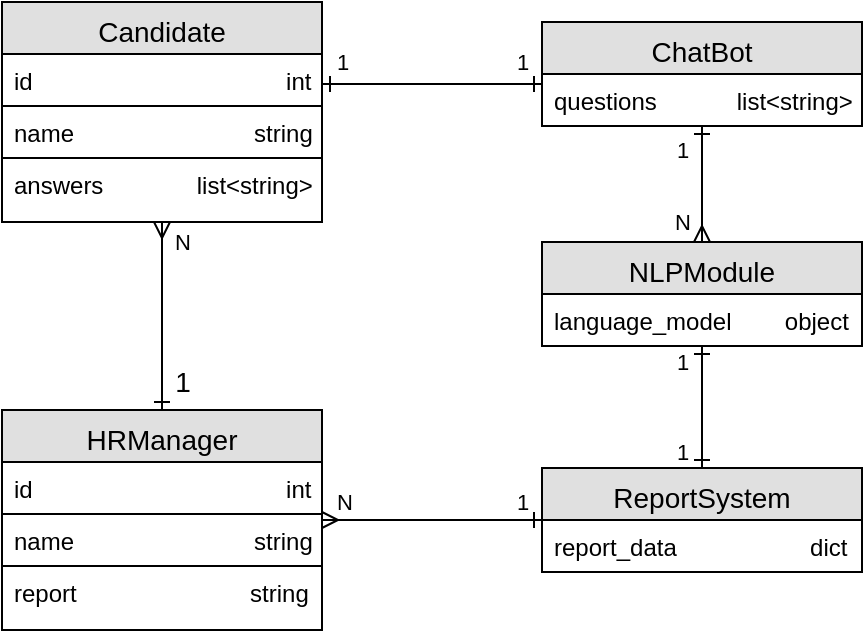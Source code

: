 <mxfile version="25.0.3">
  <diagram name="Page-1" id="e56a1550-8fbb-45ad-956c-1786394a9013">
    <mxGraphModel dx="1235" dy="624" grid="1" gridSize="10" guides="1" tooltips="1" connect="1" arrows="1" fold="1" page="1" pageScale="1" pageWidth="1100" pageHeight="850" background="#ffffff" math="0" shadow="0">
      <root>
        <mxCell id="0" />
        <mxCell id="1" parent="0" />
        <mxCell id="2e49270ec7c68f3f-57" value="" style="edgeStyle=orthogonalEdgeStyle;html=1;endArrow=ERone;startArrow=ERone;labelBackgroundColor=none;fontFamily=Verdana;fontSize=14;entryX=1;entryY=0.5;endFill=0;startFill=0;" parent="1" source="qAVVzKeITqAw4RH4U6Hm-8" edge="1">
          <mxGeometry width="100" height="100" relative="1" as="geometry">
            <mxPoint x="660" y="219.958" as="sourcePoint" />
            <mxPoint x="450" y="181" as="targetPoint" />
            <Array as="points">
              <mxPoint x="610" y="181" />
              <mxPoint x="610" y="181" />
            </Array>
          </mxGeometry>
        </mxCell>
        <mxCell id="qAVVzKeITqAw4RH4U6Hm-27" value="1" style="edgeLabel;html=1;align=center;verticalAlign=middle;resizable=0;points=[];" vertex="1" connectable="0" parent="2e49270ec7c68f3f-57">
          <mxGeometry x="0.014" y="-3" relative="1" as="geometry">
            <mxPoint x="-44" y="-8" as="offset" />
          </mxGeometry>
        </mxCell>
        <mxCell id="qAVVzKeITqAw4RH4U6Hm-28" value="1" style="edgeLabel;html=1;align=center;verticalAlign=middle;resizable=0;points=[];" vertex="1" connectable="0" parent="2e49270ec7c68f3f-57">
          <mxGeometry x="0.058" y="1" relative="1" as="geometry">
            <mxPoint x="48" y="-12" as="offset" />
          </mxGeometry>
        </mxCell>
        <mxCell id="2e49270ec7c68f3f-91" value="" style="edgeStyle=orthogonalEdgeStyle;html=1;endArrow=ERmany;endFill=0;labelBackgroundColor=none;fontFamily=Verdana;fontSize=14;startArrow=ERone;startFill=0;" parent="1" source="qAVVzKeITqAw4RH4U6Hm-12" target="qAVVzKeITqAw4RH4U6Hm-1" edge="1">
          <mxGeometry width="100" height="100" relative="1" as="geometry">
            <mxPoint x="370" y="290" as="sourcePoint" />
            <mxPoint x="290" y="181" as="targetPoint" />
            <Array as="points" />
          </mxGeometry>
        </mxCell>
        <mxCell id="qAVVzKeITqAw4RH4U6Hm-24" value="&lt;font style=&quot;font-size: 14px;&quot;&gt;1&lt;/font&gt;" style="edgeLabel;html=1;align=center;verticalAlign=middle;resizable=0;points=[];" vertex="1" connectable="0" parent="2e49270ec7c68f3f-91">
          <mxGeometry x="-0.123" y="-4" relative="1" as="geometry">
            <mxPoint x="6" y="27" as="offset" />
          </mxGeometry>
        </mxCell>
        <mxCell id="qAVVzKeITqAw4RH4U6Hm-26" value="N" style="edgeLabel;html=1;align=center;verticalAlign=middle;resizable=0;points=[];" vertex="1" connectable="0" parent="2e49270ec7c68f3f-91">
          <mxGeometry x="0.367" relative="1" as="geometry">
            <mxPoint x="10" y="-20" as="offset" />
          </mxGeometry>
        </mxCell>
        <mxCell id="qAVVzKeITqAw4RH4U6Hm-1" value="Candidate" style="swimlane;fontStyle=0;align=center;verticalAlign=top;childLayout=stackLayout;horizontal=1;startSize=26;horizontalStack=0;resizeParent=1;resizeLast=0;collapsible=1;marginBottom=0;rounded=0;shadow=0;strokeWidth=1;labelBackgroundColor=none;fillColor=#e0e0e0;fontSize=14;" vertex="1" parent="1">
          <mxGeometry x="290" y="140" width="160" height="110" as="geometry">
            <mxRectangle x="230" y="140" width="160" height="26" as="alternateBounds" />
          </mxGeometry>
        </mxCell>
        <mxCell id="qAVVzKeITqAw4RH4U6Hm-2" value="id                                      int" style="text;align=left;verticalAlign=top;spacingLeft=4;spacingRight=4;overflow=hidden;rotatable=0;points=[[0,0.5],[1,0.5]];portConstraint=eastwest;strokeColor=default;" vertex="1" parent="qAVVzKeITqAw4RH4U6Hm-1">
          <mxGeometry y="26" width="160" height="26" as="geometry" />
        </mxCell>
        <mxCell id="qAVVzKeITqAw4RH4U6Hm-3" value="name                           string" style="text;align=left;verticalAlign=top;spacingLeft=4;spacingRight=4;overflow=hidden;rotatable=0;points=[[0,0.5],[1,0.5]];portConstraint=eastwest;rounded=0;shadow=0;html=0;strokeColor=default;fillColor=none;" vertex="1" parent="qAVVzKeITqAw4RH4U6Hm-1">
          <mxGeometry y="52" width="160" height="26" as="geometry" />
        </mxCell>
        <mxCell id="qAVVzKeITqAw4RH4U6Hm-4" value="answers              list&lt;string&gt;" style="text;align=left;verticalAlign=top;spacingLeft=4;spacingRight=4;overflow=hidden;rotatable=0;points=[[0,0.5],[1,0.5]];portConstraint=eastwest;rounded=0;shadow=0;html=0;strokeColor=default;" vertex="1" parent="qAVVzKeITqAw4RH4U6Hm-1">
          <mxGeometry y="78" width="160" height="32" as="geometry" />
        </mxCell>
        <mxCell id="qAVVzKeITqAw4RH4U6Hm-8" value="ChatBot" style="swimlane;fontStyle=0;align=center;verticalAlign=top;childLayout=stackLayout;horizontal=1;startSize=26;horizontalStack=0;resizeParent=1;resizeLast=0;collapsible=1;marginBottom=0;rounded=0;shadow=0;strokeWidth=1;labelBackgroundColor=none;fillColor=#e0e0e0;fontSize=14;" vertex="1" parent="1">
          <mxGeometry x="560" y="150" width="160" height="52" as="geometry">
            <mxRectangle x="230" y="140" width="160" height="26" as="alternateBounds" />
          </mxGeometry>
        </mxCell>
        <mxCell id="qAVVzKeITqAw4RH4U6Hm-9" value="questions            list&lt;string&gt;" style="text;align=left;verticalAlign=top;spacingLeft=4;spacingRight=4;overflow=hidden;rotatable=0;points=[[0,0.5],[1,0.5]];portConstraint=eastwest;strokeColor=default;" vertex="1" parent="qAVVzKeITqAw4RH4U6Hm-8">
          <mxGeometry y="26" width="160" height="26" as="geometry" />
        </mxCell>
        <mxCell id="qAVVzKeITqAw4RH4U6Hm-12" value="HRManager" style="swimlane;fontStyle=0;align=center;verticalAlign=top;childLayout=stackLayout;horizontal=1;startSize=26;horizontalStack=0;resizeParent=1;resizeLast=0;collapsible=1;marginBottom=0;rounded=0;shadow=0;strokeWidth=1;labelBackgroundColor=none;fillColor=#e0e0e0;fontSize=14;" vertex="1" parent="1">
          <mxGeometry x="290" y="344" width="160" height="110" as="geometry">
            <mxRectangle x="230" y="140" width="160" height="26" as="alternateBounds" />
          </mxGeometry>
        </mxCell>
        <mxCell id="qAVVzKeITqAw4RH4U6Hm-13" value="id                                      int" style="text;align=left;verticalAlign=top;spacingLeft=4;spacingRight=4;overflow=hidden;rotatable=0;points=[[0,0.5],[1,0.5]];portConstraint=eastwest;strokeColor=default;" vertex="1" parent="qAVVzKeITqAw4RH4U6Hm-12">
          <mxGeometry y="26" width="160" height="26" as="geometry" />
        </mxCell>
        <mxCell id="qAVVzKeITqAw4RH4U6Hm-14" value="name                           string" style="text;align=left;verticalAlign=top;spacingLeft=4;spacingRight=4;overflow=hidden;rotatable=0;points=[[0,0.5],[1,0.5]];portConstraint=eastwest;rounded=0;shadow=0;html=0;strokeColor=default;fillColor=none;" vertex="1" parent="qAVVzKeITqAw4RH4U6Hm-12">
          <mxGeometry y="52" width="160" height="26" as="geometry" />
        </mxCell>
        <mxCell id="qAVVzKeITqAw4RH4U6Hm-15" value="report                          string" style="text;align=left;verticalAlign=top;spacingLeft=4;spacingRight=4;overflow=hidden;rotatable=0;points=[[0,0.5],[1,0.5]];portConstraint=eastwest;rounded=0;shadow=0;html=0;strokeColor=default;" vertex="1" parent="qAVVzKeITqAw4RH4U6Hm-12">
          <mxGeometry y="78" width="160" height="32" as="geometry" />
        </mxCell>
        <mxCell id="qAVVzKeITqAw4RH4U6Hm-16" value="NLPModule" style="swimlane;fontStyle=0;align=center;verticalAlign=top;childLayout=stackLayout;horizontal=1;startSize=26;horizontalStack=0;resizeParent=1;resizeLast=0;collapsible=1;marginBottom=0;rounded=0;shadow=0;strokeWidth=1;labelBackgroundColor=none;fillColor=#e0e0e0;fontSize=14;" vertex="1" parent="1">
          <mxGeometry x="560" y="260" width="160" height="52" as="geometry">
            <mxRectangle x="230" y="140" width="160" height="26" as="alternateBounds" />
          </mxGeometry>
        </mxCell>
        <mxCell id="qAVVzKeITqAw4RH4U6Hm-17" value="language_model        object" style="text;align=left;verticalAlign=top;spacingLeft=4;spacingRight=4;overflow=hidden;rotatable=0;points=[[0,0.5],[1,0.5]];portConstraint=eastwest;strokeColor=default;" vertex="1" parent="qAVVzKeITqAw4RH4U6Hm-16">
          <mxGeometry y="26" width="160" height="26" as="geometry" />
        </mxCell>
        <mxCell id="qAVVzKeITqAw4RH4U6Hm-19" value="" style="edgeStyle=orthogonalEdgeStyle;html=1;endArrow=ERone;startArrow=ERmany;labelBackgroundColor=none;fontFamily=Verdana;fontSize=14;endFill=0;" edge="1" parent="1" source="qAVVzKeITqAw4RH4U6Hm-16" target="qAVVzKeITqAw4RH4U6Hm-8">
          <mxGeometry width="100" height="100" relative="1" as="geometry">
            <mxPoint x="460" y="191" as="sourcePoint" />
            <mxPoint x="570" y="191" as="targetPoint" />
            <Array as="points" />
          </mxGeometry>
        </mxCell>
        <mxCell id="qAVVzKeITqAw4RH4U6Hm-29" value="1" style="edgeLabel;html=1;align=center;verticalAlign=middle;resizable=0;points=[];" vertex="1" connectable="0" parent="qAVVzKeITqAw4RH4U6Hm-19">
          <mxGeometry x="0.19" y="-2" relative="1" as="geometry">
            <mxPoint x="-12" y="-12" as="offset" />
          </mxGeometry>
        </mxCell>
        <mxCell id="qAVVzKeITqAw4RH4U6Hm-30" value="N" style="edgeLabel;html=1;align=center;verticalAlign=middle;resizable=0;points=[];" vertex="1" connectable="0" parent="qAVVzKeITqAw4RH4U6Hm-19">
          <mxGeometry x="0.205" relative="1" as="geometry">
            <mxPoint x="-10" y="25" as="offset" />
          </mxGeometry>
        </mxCell>
        <mxCell id="qAVVzKeITqAw4RH4U6Hm-20" value="ReportSystem" style="swimlane;fontStyle=0;align=center;verticalAlign=top;childLayout=stackLayout;horizontal=1;startSize=26;horizontalStack=0;resizeParent=1;resizeLast=0;collapsible=1;marginBottom=0;rounded=0;shadow=0;strokeWidth=1;labelBackgroundColor=none;fillColor=#e0e0e0;fontSize=14;" vertex="1" parent="1">
          <mxGeometry x="560" y="373" width="160" height="52" as="geometry">
            <mxRectangle x="230" y="140" width="160" height="26" as="alternateBounds" />
          </mxGeometry>
        </mxCell>
        <mxCell id="qAVVzKeITqAw4RH4U6Hm-21" value="report_data                    dict" style="text;align=left;verticalAlign=top;spacingLeft=4;spacingRight=4;overflow=hidden;rotatable=0;points=[[0,0.5],[1,0.5]];portConstraint=eastwest;strokeColor=default;" vertex="1" parent="qAVVzKeITqAw4RH4U6Hm-20">
          <mxGeometry y="26" width="160" height="26" as="geometry" />
        </mxCell>
        <mxCell id="qAVVzKeITqAw4RH4U6Hm-31" value="" style="edgeStyle=orthogonalEdgeStyle;html=1;endArrow=ERone;startArrow=ERone;labelBackgroundColor=none;fontFamily=Verdana;fontSize=14;endFill=0;startFill=0;" edge="1" parent="1" source="qAVVzKeITqAw4RH4U6Hm-20" target="qAVVzKeITqAw4RH4U6Hm-16">
          <mxGeometry width="100" height="100" relative="1" as="geometry">
            <mxPoint x="570" y="191" as="sourcePoint" />
            <mxPoint x="460" y="191" as="targetPoint" />
            <Array as="points" />
          </mxGeometry>
        </mxCell>
        <mxCell id="qAVVzKeITqAw4RH4U6Hm-32" value="1" style="edgeLabel;html=1;align=center;verticalAlign=middle;resizable=0;points=[];" vertex="1" connectable="0" parent="qAVVzKeITqAw4RH4U6Hm-31">
          <mxGeometry x="0.014" y="-3" relative="1" as="geometry">
            <mxPoint x="-13" y="23" as="offset" />
          </mxGeometry>
        </mxCell>
        <mxCell id="qAVVzKeITqAw4RH4U6Hm-33" value="1" style="edgeLabel;html=1;align=center;verticalAlign=middle;resizable=0;points=[];" vertex="1" connectable="0" parent="qAVVzKeITqAw4RH4U6Hm-31">
          <mxGeometry x="0.058" y="1" relative="1" as="geometry">
            <mxPoint x="-9" y="-21" as="offset" />
          </mxGeometry>
        </mxCell>
        <mxCell id="qAVVzKeITqAw4RH4U6Hm-34" value="" style="edgeStyle=orthogonalEdgeStyle;html=1;endArrow=ERone;startArrow=ERmany;labelBackgroundColor=none;fontFamily=Verdana;fontSize=14;endFill=0;" edge="1" parent="1" source="qAVVzKeITqAw4RH4U6Hm-12" target="qAVVzKeITqAw4RH4U6Hm-20">
          <mxGeometry width="100" height="100" relative="1" as="geometry">
            <mxPoint x="650" y="212" as="sourcePoint" />
            <mxPoint x="650" y="290" as="targetPoint" />
            <Array as="points" />
          </mxGeometry>
        </mxCell>
        <mxCell id="qAVVzKeITqAw4RH4U6Hm-35" value="1" style="edgeLabel;html=1;align=center;verticalAlign=middle;resizable=0;points=[];" vertex="1" connectable="0" parent="qAVVzKeITqAw4RH4U6Hm-34">
          <mxGeometry x="0.19" y="-2" relative="1" as="geometry">
            <mxPoint x="34" y="-11" as="offset" />
          </mxGeometry>
        </mxCell>
        <mxCell id="qAVVzKeITqAw4RH4U6Hm-36" value="N" style="edgeLabel;html=1;align=center;verticalAlign=middle;resizable=0;points=[];" vertex="1" connectable="0" parent="qAVVzKeITqAw4RH4U6Hm-34">
          <mxGeometry x="0.205" relative="1" as="geometry">
            <mxPoint x="-56" y="-9" as="offset" />
          </mxGeometry>
        </mxCell>
      </root>
    </mxGraphModel>
  </diagram>
</mxfile>

